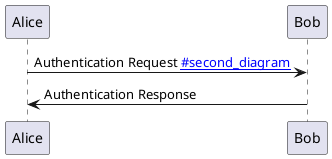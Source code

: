 @startuml first_diagram
Alice -> Bob: Authentication Request [[#second_diagram]]
Bob -> Alice: Authentication Response
@enduml

@startuml second_diagram
actor User
User -> System: Do something
@enduml
